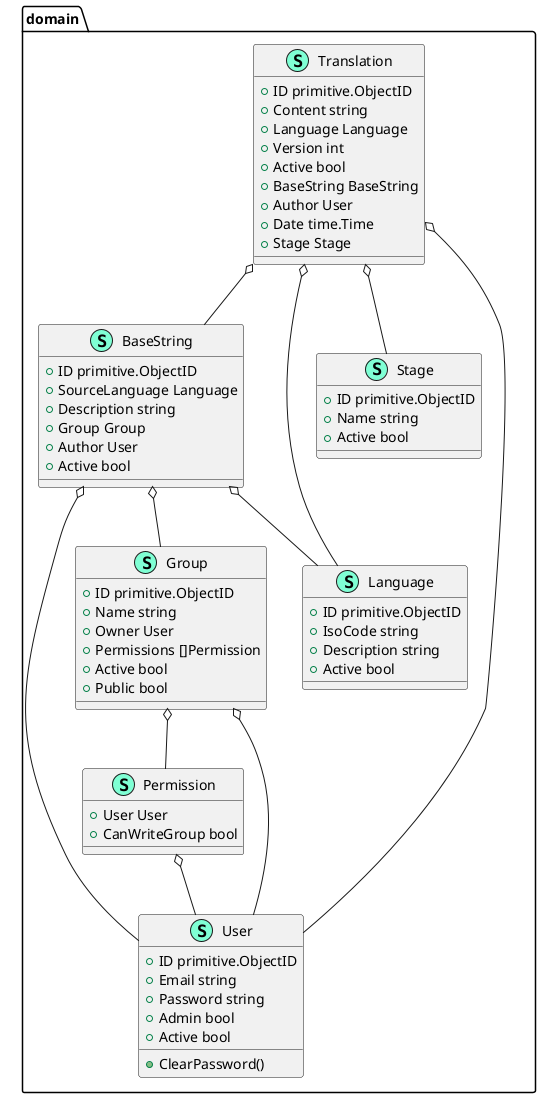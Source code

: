 @startuml
namespace domain {
    class BaseString << (S,Aquamarine) >> {
        + ID primitive.ObjectID
        + SourceLanguage Language
        + Description string
        + Group Group
        + Author User
        + Active bool

    }
    class Group << (S,Aquamarine) >> {
        + ID primitive.ObjectID
        + Name string
        + Owner User
        + Permissions []Permission
        + Active bool
        + Public bool

    }
    class Language << (S,Aquamarine) >> {
        + ID primitive.ObjectID
        + IsoCode string
        + Description string
        + Active bool

    }
    class Permission << (S,Aquamarine) >> {
        + User User
        + CanWriteGroup bool

    }
    class Stage << (S,Aquamarine) >> {
        + ID primitive.ObjectID
        + Name string
        + Active bool

    }
    class Translation << (S,Aquamarine) >> {
        + ID primitive.ObjectID
        + Content string
        + Language Language
        + Version int
        + Active bool
        + BaseString BaseString
        + Author User
        + Date time.Time
        + Stage Stage

    }
    class User << (S,Aquamarine) >> {
        + ID primitive.ObjectID
        + Email string
        + Password string
        + Admin bool
        + Active bool

        + ClearPassword() 

    }
}


"domain.BaseString" o-- "domain.Group"
"domain.BaseString" o-- "domain.Language"
"domain.BaseString" o-- "domain.User"
"domain.Group" o-- "domain.Permission"
"domain.Group" o-- "domain.User"
"domain.Permission" o-- "domain.User"
"domain.Translation" o-- "domain.BaseString"
"domain.Translation" o-- "domain.Language"
"domain.Translation" o-- "domain.Stage"
"domain.Translation" o-- "domain.User"

@enduml
